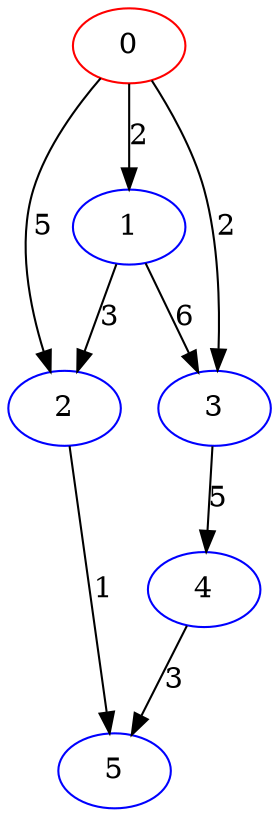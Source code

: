 digraph G {
    0 [pos="0,1!", label="0", color="red"];
    1 [pos="0,-1!", label="1", color="blue"];
    2 [pos="1,1!", label="2", color="blue"];
    3 [pos="1,-1!", label="3", color="blue"];
    4 [pos="3,1!", label="4", color="blue"];
    5 [pos="3,-1!", label="5", color="blue"];
    0 -> 2 [label="5"];
    0 -> 1 [label="2"];
    0 -> 3 [label="2"];
    1 -> 3 [label="6"];
    1 -> 2 [label="3"];
    2 -> 5 [label="1"];
    3 -> 4 [label="5"];
    4 -> 5 [label="3"];
}
